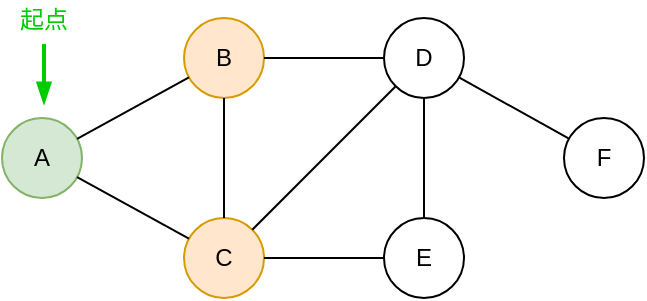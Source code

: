 <mxfile version="14.1.8" type="device"><diagram id="tu_NRDDIfnagHKbNzH1Z" name="第 1 页"><mxGraphModel dx="932" dy="594" grid="1" gridSize="10" guides="1" tooltips="1" connect="1" arrows="1" fold="1" page="1" pageScale="1" pageWidth="1169" pageHeight="1654" math="0" shadow="0"><root><mxCell id="0"/><mxCell id="1" parent="0"/><mxCell id="Gr5cTtW7rM5v7gAUEgYh-17" value="A" style="ellipse;whiteSpace=wrap;html=1;aspect=fixed;fillColor=#d5e8d4;strokeColor=#82b366;" vertex="1" parent="1"><mxGeometry x="30" y="299" width="40" height="40" as="geometry"/></mxCell><mxCell id="Gr5cTtW7rM5v7gAUEgYh-18" value="B" style="ellipse;whiteSpace=wrap;html=1;aspect=fixed;fillColor=#ffe6cc;strokeColor=#d79b00;" vertex="1" parent="1"><mxGeometry x="121" y="249" width="40" height="40" as="geometry"/></mxCell><mxCell id="Gr5cTtW7rM5v7gAUEgYh-19" value="C" style="ellipse;whiteSpace=wrap;html=1;aspect=fixed;fillColor=#ffe6cc;strokeColor=#d79b00;" vertex="1" parent="1"><mxGeometry x="121" y="349" width="40" height="40" as="geometry"/></mxCell><mxCell id="Gr5cTtW7rM5v7gAUEgYh-20" value="D" style="ellipse;whiteSpace=wrap;html=1;aspect=fixed;" vertex="1" parent="1"><mxGeometry x="221" y="249" width="40" height="40" as="geometry"/></mxCell><mxCell id="Gr5cTtW7rM5v7gAUEgYh-21" value="E" style="ellipse;whiteSpace=wrap;html=1;aspect=fixed;" vertex="1" parent="1"><mxGeometry x="221" y="349" width="40" height="40" as="geometry"/></mxCell><mxCell id="Gr5cTtW7rM5v7gAUEgYh-22" value="F" style="ellipse;whiteSpace=wrap;html=1;aspect=fixed;" vertex="1" parent="1"><mxGeometry x="311" y="299" width="40" height="40" as="geometry"/></mxCell><mxCell id="Gr5cTtW7rM5v7gAUEgYh-23" value="" style="endArrow=none;html=1;" edge="1" parent="1" source="Gr5cTtW7rM5v7gAUEgYh-17" target="Gr5cTtW7rM5v7gAUEgYh-18"><mxGeometry width="50" height="50" relative="1" as="geometry"><mxPoint x="201" y="509" as="sourcePoint"/><mxPoint x="251" y="459" as="targetPoint"/></mxGeometry></mxCell><mxCell id="Gr5cTtW7rM5v7gAUEgYh-24" value="" style="endArrow=none;html=1;" edge="1" parent="1" source="Gr5cTtW7rM5v7gAUEgYh-17" target="Gr5cTtW7rM5v7gAUEgYh-19"><mxGeometry width="50" height="50" relative="1" as="geometry"><mxPoint x="88.005" y="318.473" as="sourcePoint"/><mxPoint x="134.04" y="289.6" as="targetPoint"/></mxGeometry></mxCell><mxCell id="Gr5cTtW7rM5v7gAUEgYh-25" value="" style="endArrow=none;html=1;" edge="1" parent="1" source="Gr5cTtW7rM5v7gAUEgYh-18" target="Gr5cTtW7rM5v7gAUEgYh-20"><mxGeometry width="50" height="50" relative="1" as="geometry"><mxPoint x="88.005" y="339.527" as="sourcePoint"/><mxPoint x="134.04" y="368.4" as="targetPoint"/></mxGeometry></mxCell><mxCell id="Gr5cTtW7rM5v7gAUEgYh-26" value="" style="endArrow=none;html=1;" edge="1" parent="1" source="Gr5cTtW7rM5v7gAUEgYh-19" target="Gr5cTtW7rM5v7gAUEgYh-20"><mxGeometry width="50" height="50" relative="1" as="geometry"><mxPoint x="170.962" y="277.772" as="sourcePoint"/><mxPoint x="281.044" y="270.33" as="targetPoint"/></mxGeometry></mxCell><mxCell id="Gr5cTtW7rM5v7gAUEgYh-27" value="" style="endArrow=none;html=1;" edge="1" parent="1" source="Gr5cTtW7rM5v7gAUEgYh-21" target="Gr5cTtW7rM5v7gAUEgYh-20"><mxGeometry width="50" height="50" relative="1" as="geometry"><mxPoint x="177.101" y="367.136" as="sourcePoint"/><mxPoint x="294.872" y="280.827" as="targetPoint"/></mxGeometry></mxCell><mxCell id="Gr5cTtW7rM5v7gAUEgYh-28" value="" style="endArrow=none;html=1;" edge="1" parent="1" source="Gr5cTtW7rM5v7gAUEgYh-22" target="Gr5cTtW7rM5v7gAUEgYh-20"><mxGeometry width="50" height="50" relative="1" as="geometry"><mxPoint x="319.01" y="349.099" as="sourcePoint"/><mxPoint x="312.99" y="288.901" as="targetPoint"/></mxGeometry></mxCell><mxCell id="Gr5cTtW7rM5v7gAUEgYh-29" value="" style="endArrow=none;html=1;fillColor=#ffe6cc;" edge="1" parent="1" source="Gr5cTtW7rM5v7gAUEgYh-19" target="Gr5cTtW7rM5v7gAUEgYh-18"><mxGeometry width="50" height="50" relative="1" as="geometry"><mxPoint x="88.005" y="318.473" as="sourcePoint"/><mxPoint x="134.04" y="289.6" as="targetPoint"/></mxGeometry></mxCell><mxCell id="Gr5cTtW7rM5v7gAUEgYh-30" value="" style="endArrow=none;html=1;" edge="1" parent="1" source="Gr5cTtW7rM5v7gAUEgYh-19" target="Gr5cTtW7rM5v7gAUEgYh-21"><mxGeometry width="50" height="50" relative="1" as="geometry"><mxPoint x="164.331" y="364.091" as="sourcePoint"/><mxPoint x="227.621" y="293.866" as="targetPoint"/></mxGeometry></mxCell><mxCell id="Gr5cTtW7rM5v7gAUEgYh-31" value="" style="endArrow=blockThin;html=1;strokeWidth=2;endFill=1;strokeColor=#00CC00;" edge="1" parent="1"><mxGeometry width="50" height="50" relative="1" as="geometry"><mxPoint x="51" y="262" as="sourcePoint"/><mxPoint x="51" y="292" as="targetPoint"/></mxGeometry></mxCell><mxCell id="Gr5cTtW7rM5v7gAUEgYh-32" value="起点" style="text;html=1;strokeColor=none;fillColor=none;align=center;verticalAlign=middle;whiteSpace=wrap;rounded=0;fontColor=#00CC00;" vertex="1" parent="1"><mxGeometry x="31" y="240" width="40" height="20" as="geometry"/></mxCell></root></mxGraphModel></diagram></mxfile>